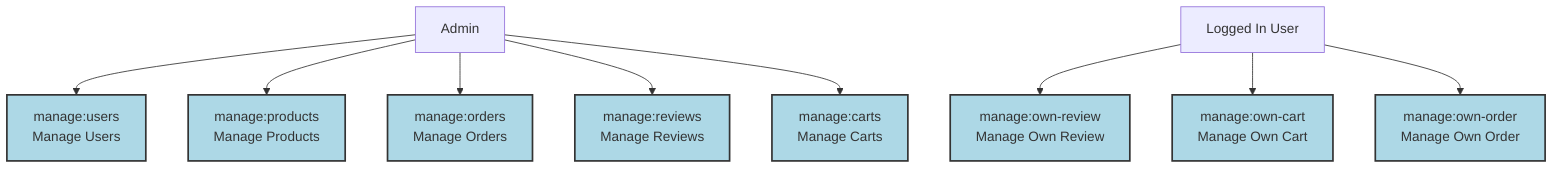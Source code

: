 graph TD;

Admin["Admin"]
LoggedInUser["Logged In User"]

permission1["manage:users\nManage Users"]
permission2["manage:products\nManage Products"]
permission3["manage:orders\nManage Orders"]
permission4["manage:reviews\nManage Reviews"]
permission5["manage:carts\nManage Carts"]
permission6["manage:own-review\nManage Own Review"]
permission7["manage:own-cart\nManage Own Cart"]
permission8["manage:own-order\nManage Own Order"]

Admin --> permission1
Admin --> permission2
Admin --> permission3
Admin --> permission4
Admin --> permission5

LoggedInUser --> permission6
LoggedInUser --> permission7
LoggedInUser --> permission8

classDef permission fill:#ADD8E6,stroke:#333,stroke-width:2px;
class permission1,permission2,permission3,permission4,permission5,permission6,permission7,permission8,permission9 permission;